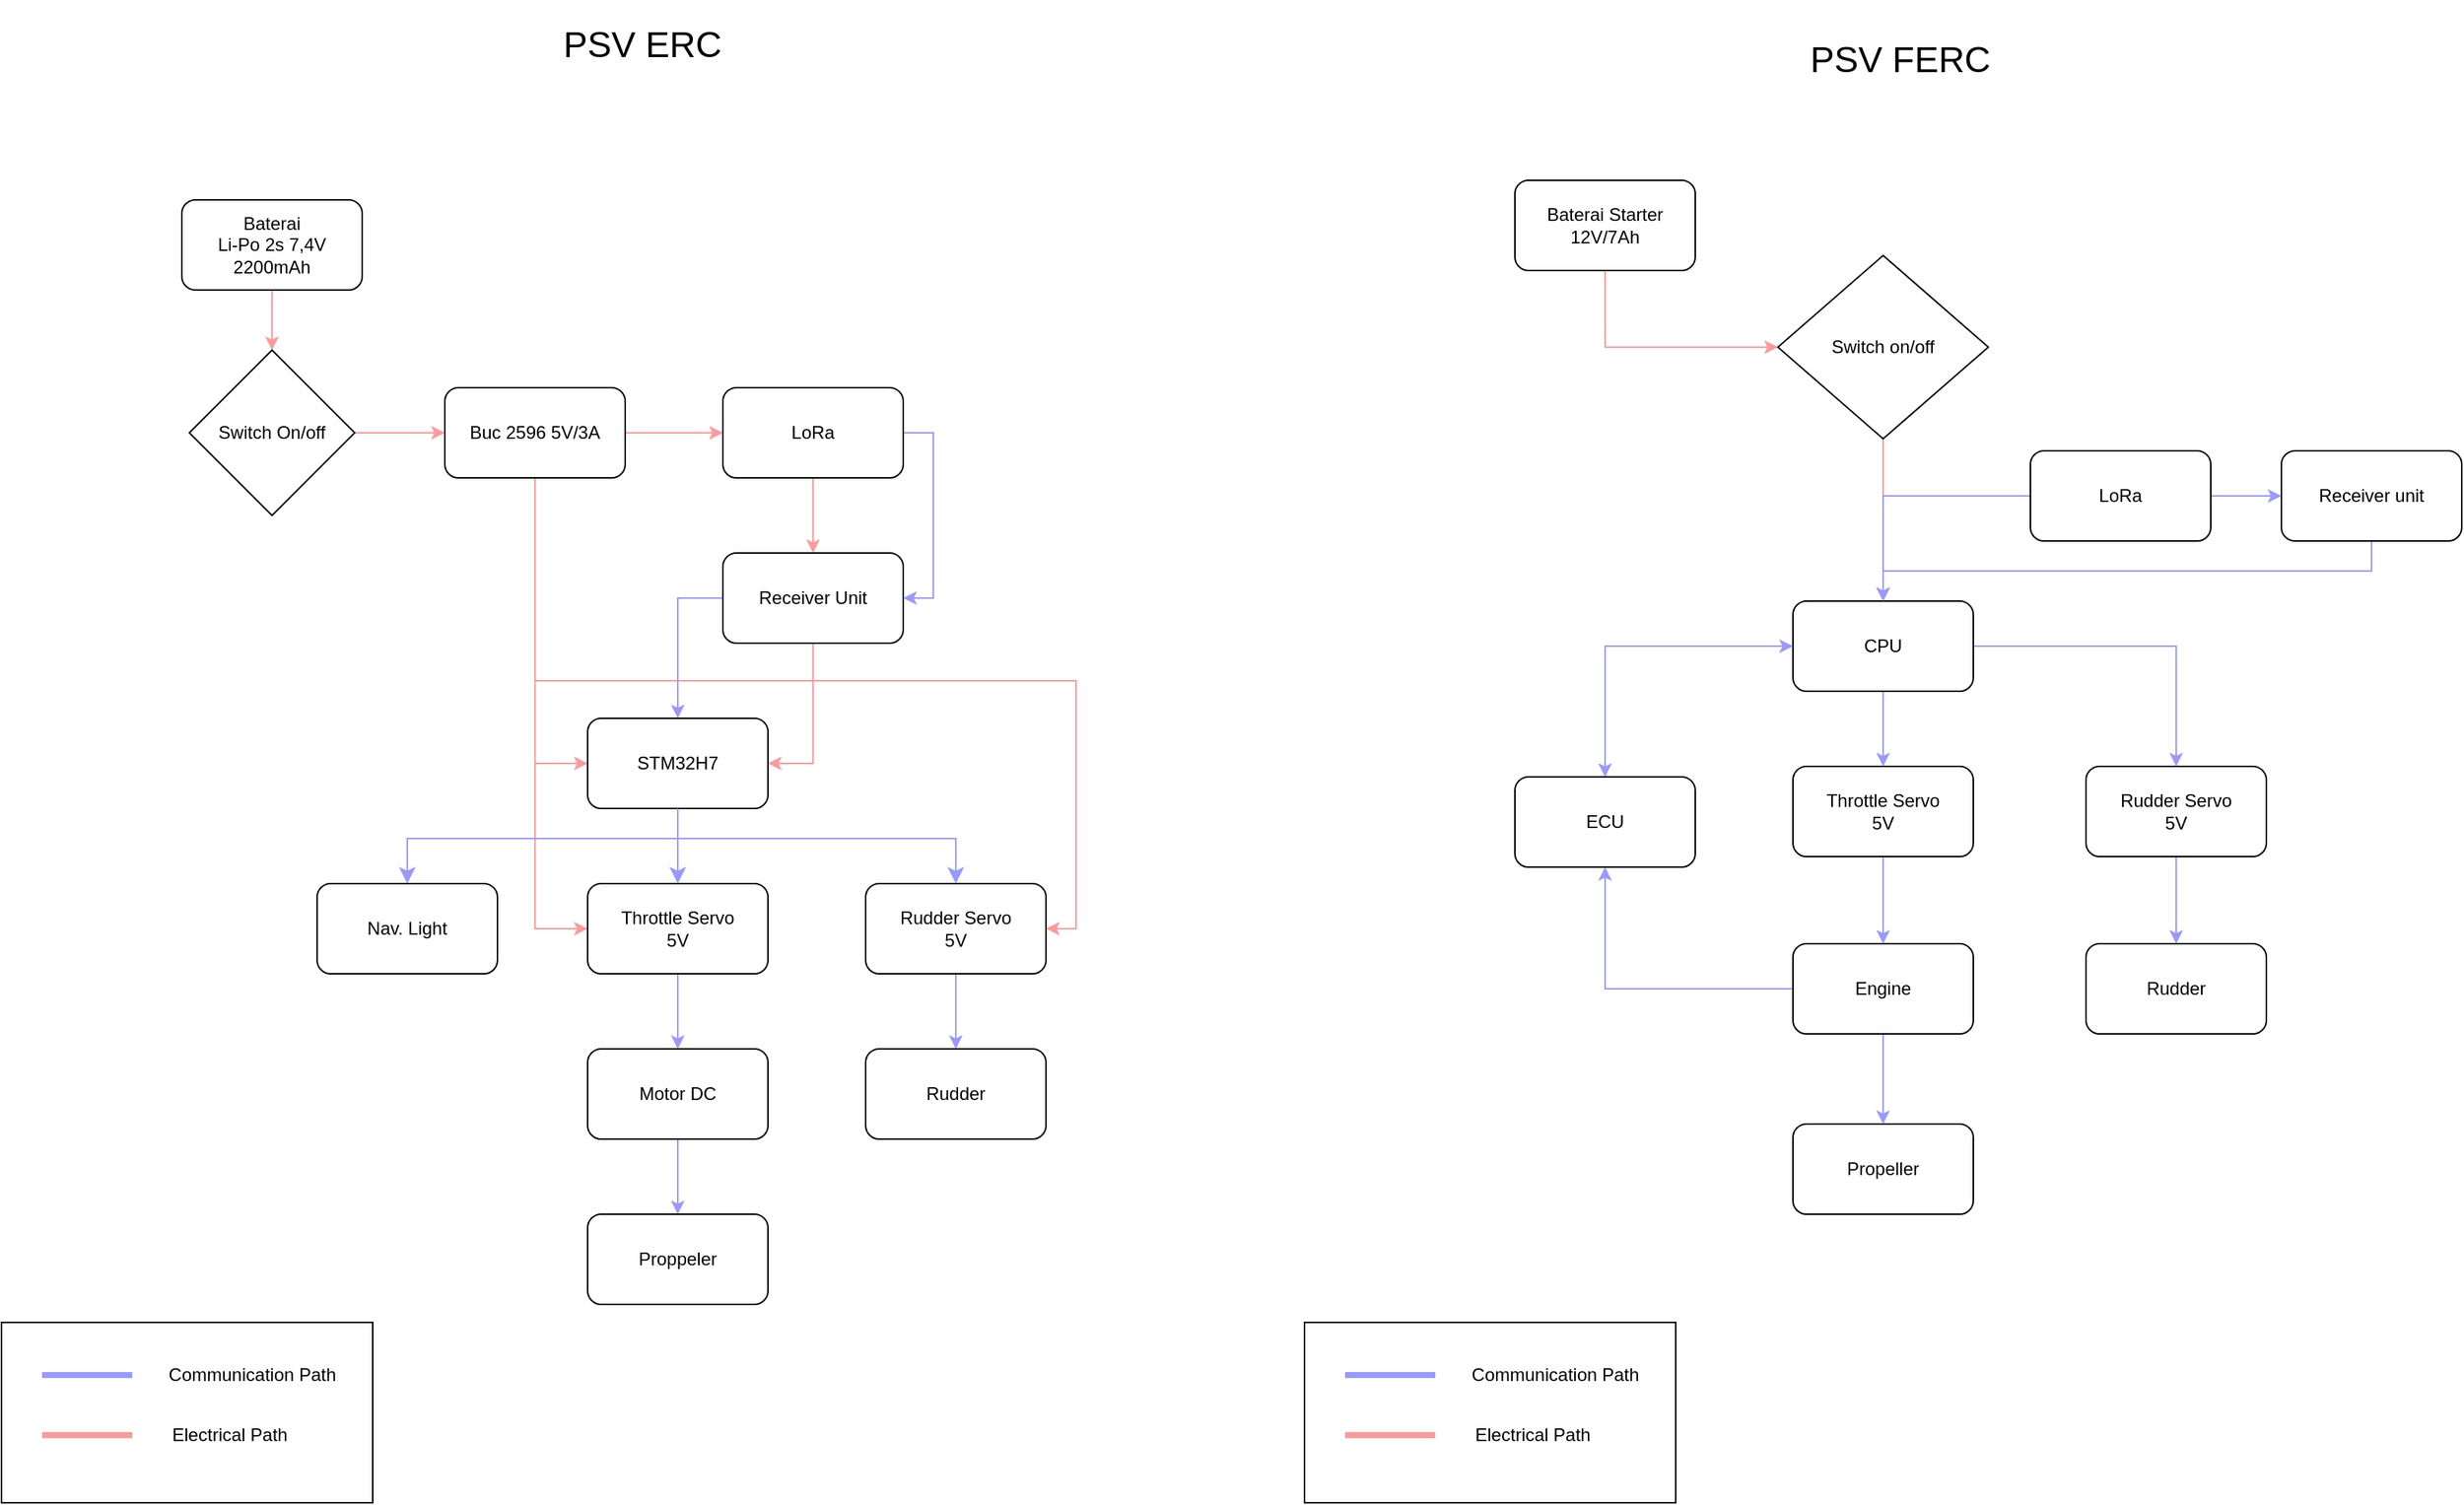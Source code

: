 <mxfile version="24.8.8" pages="2">
  <diagram name="PSV ERC" id="blV32Fq3SOgORE8JqQZq">
    <mxGraphModel dx="2162" dy="984" grid="1" gridSize="10" guides="1" tooltips="1" connect="1" arrows="1" fold="1" page="1" pageScale="1" pageWidth="850" pageHeight="1100" math="0" shadow="0">
      <root>
        <mxCell id="0" />
        <mxCell id="1" parent="0" />
        <mxCell id="nm2xM3JPN4ARAj8soLIi-21" style="edgeStyle=orthogonalEdgeStyle;rounded=0;orthogonalLoop=1;jettySize=auto;html=1;exitX=0.5;exitY=1;exitDx=0;exitDy=0;entryX=0.5;entryY=0;entryDx=0;entryDy=0;strokeColor=#FF9999;" edge="1" parent="1" source="nm2xM3JPN4ARAj8soLIi-3" target="nm2xM3JPN4ARAj8soLIi-5">
          <mxGeometry relative="1" as="geometry">
            <mxPoint x="203.143" y="288.0" as="targetPoint" />
          </mxGeometry>
        </mxCell>
        <mxCell id="nm2xM3JPN4ARAj8soLIi-3" value="Baterai&lt;div&gt;Li-Po 2s 7,4V&lt;/div&gt;&lt;div&gt;2200mAh&lt;/div&gt;" style="rounded=1;whiteSpace=wrap;html=1;" vertex="1" parent="1">
          <mxGeometry x="143" y="193" width="120" height="60" as="geometry" />
        </mxCell>
        <mxCell id="nm2xM3JPN4ARAj8soLIi-22" style="edgeStyle=orthogonalEdgeStyle;rounded=0;orthogonalLoop=1;jettySize=auto;html=1;exitX=1;exitY=0.5;exitDx=0;exitDy=0;entryX=0;entryY=0.5;entryDx=0;entryDy=0;strokeColor=#FF9999;" edge="1" parent="1" source="nm2xM3JPN4ARAj8soLIi-5" target="nm2xM3JPN4ARAj8soLIi-6">
          <mxGeometry relative="1" as="geometry" />
        </mxCell>
        <mxCell id="nm2xM3JPN4ARAj8soLIi-5" value="Switch On/off" style="rhombus;whiteSpace=wrap;html=1;" vertex="1" parent="1">
          <mxGeometry x="148" y="293" width="110" height="110" as="geometry" />
        </mxCell>
        <mxCell id="nm2xM3JPN4ARAj8soLIi-23" style="edgeStyle=orthogonalEdgeStyle;rounded=0;orthogonalLoop=1;jettySize=auto;html=1;exitX=1;exitY=0.5;exitDx=0;exitDy=0;entryX=0;entryY=0.5;entryDx=0;entryDy=0;strokeColor=#FF9999;" edge="1" parent="1" source="nm2xM3JPN4ARAj8soLIi-6" target="nm2xM3JPN4ARAj8soLIi-7">
          <mxGeometry relative="1" as="geometry" />
        </mxCell>
        <mxCell id="nm2xM3JPN4ARAj8soLIi-26" style="edgeStyle=orthogonalEdgeStyle;rounded=0;orthogonalLoop=1;jettySize=auto;html=1;exitX=0.5;exitY=1;exitDx=0;exitDy=0;entryX=0;entryY=0.5;entryDx=0;entryDy=0;strokeColor=#FF9999;" edge="1" parent="1" source="nm2xM3JPN4ARAj8soLIi-6" target="nm2xM3JPN4ARAj8soLIi-10">
          <mxGeometry relative="1" as="geometry" />
        </mxCell>
        <mxCell id="z8wZo4xGRSser8edHoYR-17" style="edgeStyle=orthogonalEdgeStyle;rounded=0;orthogonalLoop=1;jettySize=auto;html=1;exitX=0.5;exitY=1;exitDx=0;exitDy=0;entryX=0;entryY=0.5;entryDx=0;entryDy=0;strokeColor=#FF9999;" edge="1" parent="1" source="nm2xM3JPN4ARAj8soLIi-6" target="nm2xM3JPN4ARAj8soLIi-11">
          <mxGeometry relative="1" as="geometry" />
        </mxCell>
        <mxCell id="z8wZo4xGRSser8edHoYR-18" style="edgeStyle=orthogonalEdgeStyle;rounded=0;orthogonalLoop=1;jettySize=auto;html=1;exitX=0.5;exitY=1;exitDx=0;exitDy=0;entryX=1;entryY=0.5;entryDx=0;entryDy=0;strokeColor=#FF9999;" edge="1" parent="1" source="nm2xM3JPN4ARAj8soLIi-6" target="nm2xM3JPN4ARAj8soLIi-12">
          <mxGeometry relative="1" as="geometry" />
        </mxCell>
        <mxCell id="nm2xM3JPN4ARAj8soLIi-6" value="Buc 2596 5V/3A" style="rounded=1;whiteSpace=wrap;html=1;" vertex="1" parent="1">
          <mxGeometry x="318" y="318" width="120" height="60" as="geometry" />
        </mxCell>
        <mxCell id="nm2xM3JPN4ARAj8soLIi-24" style="edgeStyle=orthogonalEdgeStyle;rounded=0;orthogonalLoop=1;jettySize=auto;html=1;exitX=0.5;exitY=1;exitDx=0;exitDy=0;entryX=0.5;entryY=0;entryDx=0;entryDy=0;strokeColor=#FF9999;" edge="1" parent="1" source="nm2xM3JPN4ARAj8soLIi-7" target="nm2xM3JPN4ARAj8soLIi-8">
          <mxGeometry relative="1" as="geometry" />
        </mxCell>
        <mxCell id="z8wZo4xGRSser8edHoYR-7" style="edgeStyle=orthogonalEdgeStyle;rounded=0;orthogonalLoop=1;jettySize=auto;html=1;exitX=1;exitY=0.5;exitDx=0;exitDy=0;entryX=1;entryY=0.5;entryDx=0;entryDy=0;strokeColor=#9999FF;" edge="1" parent="1" source="nm2xM3JPN4ARAj8soLIi-7" target="nm2xM3JPN4ARAj8soLIi-8">
          <mxGeometry relative="1" as="geometry" />
        </mxCell>
        <mxCell id="nm2xM3JPN4ARAj8soLIi-7" value="LoRa" style="rounded=1;whiteSpace=wrap;html=1;" vertex="1" parent="1">
          <mxGeometry x="503" y="318" width="120" height="60" as="geometry" />
        </mxCell>
        <mxCell id="nm2xM3JPN4ARAj8soLIi-25" style="edgeStyle=orthogonalEdgeStyle;rounded=0;orthogonalLoop=1;jettySize=auto;html=1;exitX=0.5;exitY=1;exitDx=0;exitDy=0;entryX=1;entryY=0.5;entryDx=0;entryDy=0;strokeColor=#FF9999;" edge="1" parent="1" source="nm2xM3JPN4ARAj8soLIi-8" target="nm2xM3JPN4ARAj8soLIi-10">
          <mxGeometry relative="1" as="geometry" />
        </mxCell>
        <mxCell id="z8wZo4xGRSser8edHoYR-8" style="edgeStyle=orthogonalEdgeStyle;rounded=0;orthogonalLoop=1;jettySize=auto;html=1;exitX=0;exitY=0.5;exitDx=0;exitDy=0;strokeColor=#9999FF;" edge="1" parent="1" source="nm2xM3JPN4ARAj8soLIi-8" target="nm2xM3JPN4ARAj8soLIi-10">
          <mxGeometry relative="1" as="geometry" />
        </mxCell>
        <mxCell id="nm2xM3JPN4ARAj8soLIi-8" value="Receiver Unit" style="rounded=1;whiteSpace=wrap;html=1;" vertex="1" parent="1">
          <mxGeometry x="503" y="428" width="120" height="60" as="geometry" />
        </mxCell>
        <mxCell id="nm2xM3JPN4ARAj8soLIi-10" value="STM32H7" style="rounded=1;whiteSpace=wrap;html=1;" vertex="1" parent="1">
          <mxGeometry x="413" y="538" width="120" height="60" as="geometry" />
        </mxCell>
        <mxCell id="nm2xM3JPN4ARAj8soLIi-29" style="edgeStyle=orthogonalEdgeStyle;rounded=0;orthogonalLoop=1;jettySize=auto;html=1;exitX=0.5;exitY=1;exitDx=0;exitDy=0;entryX=0.5;entryY=0;entryDx=0;entryDy=0;strokeColor=#9999FF;" edge="1" parent="1" source="nm2xM3JPN4ARAj8soLIi-11" target="nm2xM3JPN4ARAj8soLIi-13">
          <mxGeometry relative="1" as="geometry" />
        </mxCell>
        <mxCell id="nm2xM3JPN4ARAj8soLIi-11" value="Throttle Servo&lt;div&gt;5V&lt;/div&gt;" style="rounded=1;whiteSpace=wrap;html=1;" vertex="1" parent="1">
          <mxGeometry x="413" y="648" width="120" height="60" as="geometry" />
        </mxCell>
        <mxCell id="nm2xM3JPN4ARAj8soLIi-30" style="edgeStyle=orthogonalEdgeStyle;rounded=0;orthogonalLoop=1;jettySize=auto;html=1;exitX=0.5;exitY=1;exitDx=0;exitDy=0;entryX=0.5;entryY=0;entryDx=0;entryDy=0;strokeColor=#9999FF;" edge="1" parent="1" source="nm2xM3JPN4ARAj8soLIi-12" target="nm2xM3JPN4ARAj8soLIi-15">
          <mxGeometry relative="1" as="geometry" />
        </mxCell>
        <mxCell id="nm2xM3JPN4ARAj8soLIi-12" value="Rudder Servo&lt;div&gt;5V&lt;/div&gt;" style="rounded=1;whiteSpace=wrap;html=1;" vertex="1" parent="1">
          <mxGeometry x="598" y="648" width="120" height="60" as="geometry" />
        </mxCell>
        <mxCell id="nm2xM3JPN4ARAj8soLIi-31" style="edgeStyle=orthogonalEdgeStyle;rounded=0;orthogonalLoop=1;jettySize=auto;html=1;exitX=0.5;exitY=1;exitDx=0;exitDy=0;entryX=0.5;entryY=0;entryDx=0;entryDy=0;strokeColor=#9999FF;" edge="1" parent="1" source="nm2xM3JPN4ARAj8soLIi-13" target="nm2xM3JPN4ARAj8soLIi-16">
          <mxGeometry relative="1" as="geometry" />
        </mxCell>
        <mxCell id="nm2xM3JPN4ARAj8soLIi-13" value="Motor DC" style="rounded=1;whiteSpace=wrap;html=1;" vertex="1" parent="1">
          <mxGeometry x="413" y="758" width="120" height="60" as="geometry" />
        </mxCell>
        <mxCell id="nm2xM3JPN4ARAj8soLIi-15" value="Rudder" style="rounded=1;whiteSpace=wrap;html=1;" vertex="1" parent="1">
          <mxGeometry x="598" y="758" width="120" height="60" as="geometry" />
        </mxCell>
        <mxCell id="nm2xM3JPN4ARAj8soLIi-16" value="Proppeler" style="rounded=1;whiteSpace=wrap;html=1;" vertex="1" parent="1">
          <mxGeometry x="413" y="868" width="120" height="60" as="geometry" />
        </mxCell>
        <mxCell id="nm2xM3JPN4ARAj8soLIi-28" value="" style="edgeStyle=elbowEdgeStyle;elbow=vertical;endArrow=classic;html=1;curved=0;rounded=0;endSize=8;startSize=8;exitX=0.5;exitY=1;exitDx=0;exitDy=0;entryX=0.5;entryY=0;entryDx=0;entryDy=0;strokeColor=#9999FF;" edge="1" parent="1" source="nm2xM3JPN4ARAj8soLIi-10" target="nm2xM3JPN4ARAj8soLIi-11">
          <mxGeometry width="50" height="50" relative="1" as="geometry">
            <mxPoint x="263" y="598" as="sourcePoint" />
            <mxPoint x="313" y="548" as="targetPoint" />
          </mxGeometry>
        </mxCell>
        <mxCell id="nm2xM3JPN4ARAj8soLIi-32" value="Nav. Light" style="rounded=1;whiteSpace=wrap;html=1;" vertex="1" parent="1">
          <mxGeometry x="233" y="648" width="120" height="60" as="geometry" />
        </mxCell>
        <mxCell id="nm2xM3JPN4ARAj8soLIi-34" value="" style="edgeStyle=segmentEdgeStyle;endArrow=classic;html=1;curved=0;rounded=0;endSize=8;startSize=8;entryX=0.5;entryY=0;entryDx=0;entryDy=0;strokeColor=#9999FF;" edge="1" parent="1" target="nm2xM3JPN4ARAj8soLIi-12">
          <mxGeometry width="50" height="50" relative="1" as="geometry">
            <mxPoint x="473" y="618" as="sourcePoint" />
            <mxPoint x="597.97" y="578" as="targetPoint" />
          </mxGeometry>
        </mxCell>
        <mxCell id="nm2xM3JPN4ARAj8soLIi-35" value="" style="edgeStyle=segmentEdgeStyle;endArrow=classic;html=1;curved=0;rounded=0;endSize=8;startSize=8;entryX=0.5;entryY=0;entryDx=0;entryDy=0;strokeColor=#9999FF;" edge="1" parent="1" target="nm2xM3JPN4ARAj8soLIi-32">
          <mxGeometry width="50" height="50" relative="1" as="geometry">
            <mxPoint x="473" y="618" as="sourcePoint" />
            <mxPoint x="473" y="688" as="targetPoint" />
          </mxGeometry>
        </mxCell>
        <mxCell id="z8wZo4xGRSser8edHoYR-3" value="&lt;font style=&quot;font-size: 24px;&quot;&gt;PSV FERC&lt;/font&gt;" style="text;strokeColor=none;align=center;fillColor=none;html=1;verticalAlign=middle;whiteSpace=wrap;rounded=0;" vertex="1" parent="1">
          <mxGeometry x="1080" y="70" width="413" height="60" as="geometry" />
        </mxCell>
        <mxCell id="z8wZo4xGRSser8edHoYR-35" style="edgeStyle=orthogonalEdgeStyle;rounded=0;orthogonalLoop=1;jettySize=auto;html=1;exitX=0.5;exitY=1;exitDx=0;exitDy=0;entryX=0;entryY=0.5;entryDx=0;entryDy=0;strokeColor=#FF9999;" edge="1" parent="1" source="z8wZo4xGRSser8edHoYR-4" target="z8wZo4xGRSser8edHoYR-20">
          <mxGeometry relative="1" as="geometry" />
        </mxCell>
        <mxCell id="z8wZo4xGRSser8edHoYR-4" value="Baterai Starter 12V/7Ah" style="rounded=1;whiteSpace=wrap;html=1;" vertex="1" parent="1">
          <mxGeometry x="1030" y="180" width="120" height="60" as="geometry" />
        </mxCell>
        <mxCell id="z8wZo4xGRSser8edHoYR-5" value="&lt;font style=&quot;font-size: 24px;&quot;&gt;PSV ERC&lt;/font&gt;" style="text;strokeColor=none;align=center;fillColor=none;html=1;verticalAlign=middle;whiteSpace=wrap;rounded=0;" vertex="1" parent="1">
          <mxGeometry x="243" y="60" width="413" height="60" as="geometry" />
        </mxCell>
        <mxCell id="z8wZo4xGRSser8edHoYR-40" style="edgeStyle=orthogonalEdgeStyle;rounded=0;orthogonalLoop=1;jettySize=auto;html=1;exitX=0.5;exitY=1;exitDx=0;exitDy=0;entryX=0.5;entryY=0;entryDx=0;entryDy=0;strokeColor=#FF9999;" edge="1" parent="1" source="z8wZo4xGRSser8edHoYR-20" target="z8wZo4xGRSser8edHoYR-22">
          <mxGeometry relative="1" as="geometry" />
        </mxCell>
        <mxCell id="z8wZo4xGRSser8edHoYR-20" value="Switch on/off" style="rhombus;whiteSpace=wrap;html=1;" vertex="1" parent="1">
          <mxGeometry x="1205" y="230" width="140" height="122" as="geometry" />
        </mxCell>
        <mxCell id="z8wZo4xGRSser8edHoYR-41" style="edgeStyle=orthogonalEdgeStyle;rounded=0;orthogonalLoop=1;jettySize=auto;html=1;exitX=0;exitY=0.5;exitDx=0;exitDy=0;entryX=0.5;entryY=0;entryDx=0;entryDy=0;strokeColor=#9999FF;" edge="1" parent="1" source="z8wZo4xGRSser8edHoYR-22" target="z8wZo4xGRSser8edHoYR-26">
          <mxGeometry relative="1" as="geometry" />
        </mxCell>
        <mxCell id="z8wZo4xGRSser8edHoYR-42" style="edgeStyle=orthogonalEdgeStyle;rounded=0;orthogonalLoop=1;jettySize=auto;html=1;exitX=0.5;exitY=1;exitDx=0;exitDy=0;entryX=0.5;entryY=0;entryDx=0;entryDy=0;strokeColor=#9999FF;" edge="1" parent="1" source="z8wZo4xGRSser8edHoYR-22" target="z8wZo4xGRSser8edHoYR-32">
          <mxGeometry relative="1" as="geometry" />
        </mxCell>
        <mxCell id="z8wZo4xGRSser8edHoYR-45" style="edgeStyle=orthogonalEdgeStyle;rounded=0;orthogonalLoop=1;jettySize=auto;html=1;exitX=1;exitY=0.5;exitDx=0;exitDy=0;entryX=0.5;entryY=0;entryDx=0;entryDy=0;strokeColor=#9999FF;" edge="1" parent="1" source="z8wZo4xGRSser8edHoYR-22" target="z8wZo4xGRSser8edHoYR-33">
          <mxGeometry relative="1" as="geometry" />
        </mxCell>
        <mxCell id="z8wZo4xGRSser8edHoYR-22" value="CPU" style="rounded=1;whiteSpace=wrap;html=1;" vertex="1" parent="1">
          <mxGeometry x="1215" y="460" width="120" height="60" as="geometry" />
        </mxCell>
        <mxCell id="z8wZo4xGRSser8edHoYR-47" style="edgeStyle=orthogonalEdgeStyle;rounded=0;orthogonalLoop=1;jettySize=auto;html=1;exitX=1;exitY=0.5;exitDx=0;exitDy=0;entryX=0;entryY=0.5;entryDx=0;entryDy=0;fillColor=#9999FF;strokeColor=#9999FF;" edge="1" parent="1" source="z8wZo4xGRSser8edHoYR-23" target="z8wZo4xGRSser8edHoYR-24">
          <mxGeometry relative="1" as="geometry" />
        </mxCell>
        <mxCell id="z8wZo4xGRSser8edHoYR-48" style="edgeStyle=orthogonalEdgeStyle;rounded=0;orthogonalLoop=1;jettySize=auto;html=1;exitX=0;exitY=0.5;exitDx=0;exitDy=0;entryX=0.5;entryY=0;entryDx=0;entryDy=0;strokeColor=#9999FF;" edge="1" parent="1" source="z8wZo4xGRSser8edHoYR-23" target="z8wZo4xGRSser8edHoYR-22">
          <mxGeometry relative="1" as="geometry" />
        </mxCell>
        <mxCell id="z8wZo4xGRSser8edHoYR-23" value="LoRa" style="rounded=1;whiteSpace=wrap;html=1;" vertex="1" parent="1">
          <mxGeometry x="1373" y="360" width="120" height="60" as="geometry" />
        </mxCell>
        <mxCell id="z8wZo4xGRSser8edHoYR-49" style="edgeStyle=orthogonalEdgeStyle;rounded=0;orthogonalLoop=1;jettySize=auto;html=1;exitX=0.5;exitY=1;exitDx=0;exitDy=0;strokeColor=#9999FF;" edge="1" parent="1" source="z8wZo4xGRSser8edHoYR-24" target="z8wZo4xGRSser8edHoYR-22">
          <mxGeometry relative="1" as="geometry" />
        </mxCell>
        <mxCell id="z8wZo4xGRSser8edHoYR-24" value="Receiver unit" style="rounded=1;whiteSpace=wrap;html=1;" vertex="1" parent="1">
          <mxGeometry x="1540" y="360" width="120" height="60" as="geometry" />
        </mxCell>
        <mxCell id="z8wZo4xGRSser8edHoYR-44" style="edgeStyle=orthogonalEdgeStyle;rounded=0;orthogonalLoop=1;jettySize=auto;html=1;exitX=0.5;exitY=1;exitDx=0;exitDy=0;entryX=0.5;entryY=0;entryDx=0;entryDy=0;strokeColor=#9999FF;" edge="1" parent="1" source="z8wZo4xGRSser8edHoYR-25" target="z8wZo4xGRSser8edHoYR-27">
          <mxGeometry relative="1" as="geometry" />
        </mxCell>
        <mxCell id="z8wZo4xGRSser8edHoYR-51" style="edgeStyle=orthogonalEdgeStyle;rounded=0;orthogonalLoop=1;jettySize=auto;html=1;exitX=0.5;exitY=0;exitDx=0;exitDy=0;" edge="1" parent="1" source="z8wZo4xGRSser8edHoYR-25">
          <mxGeometry relative="1" as="geometry">
            <mxPoint x="1275" y="688" as="targetPoint" />
          </mxGeometry>
        </mxCell>
        <mxCell id="CWssmfc2vP9khJzqHmjP-1" style="edgeStyle=orthogonalEdgeStyle;rounded=0;orthogonalLoop=1;jettySize=auto;html=1;exitX=0;exitY=0.5;exitDx=0;exitDy=0;entryX=0.5;entryY=1;entryDx=0;entryDy=0;strokeColor=#9999FF;" edge="1" parent="1" source="z8wZo4xGRSser8edHoYR-25" target="z8wZo4xGRSser8edHoYR-26">
          <mxGeometry relative="1" as="geometry" />
        </mxCell>
        <mxCell id="z8wZo4xGRSser8edHoYR-25" value="Engine" style="rounded=1;whiteSpace=wrap;html=1;" vertex="1" parent="1">
          <mxGeometry x="1215" y="688" width="120" height="60" as="geometry" />
        </mxCell>
        <mxCell id="z8wZo4xGRSser8edHoYR-50" style="edgeStyle=orthogonalEdgeStyle;rounded=0;orthogonalLoop=1;jettySize=auto;html=1;exitX=0.5;exitY=0;exitDx=0;exitDy=0;entryX=0;entryY=0.5;entryDx=0;entryDy=0;strokeColor=#9999FF;" edge="1" parent="1" source="z8wZo4xGRSser8edHoYR-26" target="z8wZo4xGRSser8edHoYR-22">
          <mxGeometry relative="1" as="geometry">
            <mxPoint x="1220" y="540" as="targetPoint" />
          </mxGeometry>
        </mxCell>
        <mxCell id="z8wZo4xGRSser8edHoYR-26" value="ECU" style="rounded=1;whiteSpace=wrap;html=1;" vertex="1" parent="1">
          <mxGeometry x="1030" y="577" width="120" height="60" as="geometry" />
        </mxCell>
        <mxCell id="z8wZo4xGRSser8edHoYR-27" value="Propeller" style="rounded=1;whiteSpace=wrap;html=1;" vertex="1" parent="1">
          <mxGeometry x="1215" y="808" width="120" height="60" as="geometry" />
        </mxCell>
        <mxCell id="z8wZo4xGRSser8edHoYR-28" style="edgeStyle=orthogonalEdgeStyle;rounded=0;orthogonalLoop=1;jettySize=auto;html=1;exitX=0.5;exitY=1;exitDx=0;exitDy=0;" edge="1" parent="1">
          <mxGeometry relative="1" as="geometry">
            <mxPoint x="1460" y="470" as="sourcePoint" />
            <mxPoint x="1460" y="470" as="targetPoint" />
          </mxGeometry>
        </mxCell>
        <mxCell id="z8wZo4xGRSser8edHoYR-30" value="Rudder" style="rounded=1;whiteSpace=wrap;html=1;" vertex="1" parent="1">
          <mxGeometry x="1410" y="688" width="120" height="60" as="geometry" />
        </mxCell>
        <mxCell id="z8wZo4xGRSser8edHoYR-52" style="edgeStyle=orthogonalEdgeStyle;rounded=0;orthogonalLoop=1;jettySize=auto;html=1;exitX=0.5;exitY=1;exitDx=0;exitDy=0;entryX=0.5;entryY=0;entryDx=0;entryDy=0;strokeColor=#9999FF;" edge="1" parent="1" source="z8wZo4xGRSser8edHoYR-32" target="z8wZo4xGRSser8edHoYR-25">
          <mxGeometry relative="1" as="geometry" />
        </mxCell>
        <mxCell id="z8wZo4xGRSser8edHoYR-32" value="Throttle Servo&lt;div&gt;5V&lt;/div&gt;" style="rounded=1;whiteSpace=wrap;html=1;" vertex="1" parent="1">
          <mxGeometry x="1215" y="570" width="120" height="60" as="geometry" />
        </mxCell>
        <mxCell id="z8wZo4xGRSser8edHoYR-46" style="edgeStyle=orthogonalEdgeStyle;rounded=0;orthogonalLoop=1;jettySize=auto;html=1;exitX=0.5;exitY=1;exitDx=0;exitDy=0;entryX=0.5;entryY=0;entryDx=0;entryDy=0;strokeColor=#9999FF;" edge="1" parent="1" source="z8wZo4xGRSser8edHoYR-33" target="z8wZo4xGRSser8edHoYR-30">
          <mxGeometry relative="1" as="geometry" />
        </mxCell>
        <mxCell id="z8wZo4xGRSser8edHoYR-33" value="Rudder Servo&lt;div&gt;5V&lt;/div&gt;" style="rounded=1;whiteSpace=wrap;html=1;" vertex="1" parent="1">
          <mxGeometry x="1410" y="570" width="120" height="60" as="geometry" />
        </mxCell>
        <mxCell id="z8wZo4xGRSser8edHoYR-54" value="" style="rounded=0;whiteSpace=wrap;html=1;" vertex="1" parent="1">
          <mxGeometry x="23" y="940" width="247" height="120" as="geometry" />
        </mxCell>
        <mxCell id="z8wZo4xGRSser8edHoYR-56" value="" style="line;strokeWidth=4;html=1;perimeter=backbonePerimeter;points=[];outlineConnect=0;strokeColor=#9999FF;" vertex="1" parent="1">
          <mxGeometry x="50" y="970" width="60" height="10" as="geometry" />
        </mxCell>
        <mxCell id="z8wZo4xGRSser8edHoYR-57" value="" style="line;strokeWidth=4;html=1;perimeter=backbonePerimeter;points=[];outlineConnect=0;strokeColor=#FF9999;" vertex="1" parent="1">
          <mxGeometry x="50" y="1010" width="60" height="10" as="geometry" />
        </mxCell>
        <mxCell id="z8wZo4xGRSser8edHoYR-58" value="Electrical Path" style="text;strokeColor=none;align=center;fillColor=none;html=1;verticalAlign=middle;whiteSpace=wrap;rounded=0;" vertex="1" parent="1">
          <mxGeometry x="130" y="1000" width="90" height="30" as="geometry" />
        </mxCell>
        <mxCell id="z8wZo4xGRSser8edHoYR-59" value="Communication Path" style="text;strokeColor=none;align=center;fillColor=none;html=1;verticalAlign=middle;whiteSpace=wrap;rounded=0;" vertex="1" parent="1">
          <mxGeometry x="130" y="960" width="120" height="30" as="geometry" />
        </mxCell>
        <mxCell id="z8wZo4xGRSser8edHoYR-60" value="" style="rounded=0;whiteSpace=wrap;html=1;" vertex="1" parent="1">
          <mxGeometry x="890" y="940" width="247" height="120" as="geometry" />
        </mxCell>
        <mxCell id="z8wZo4xGRSser8edHoYR-61" value="" style="line;strokeWidth=4;html=1;perimeter=backbonePerimeter;points=[];outlineConnect=0;strokeColor=#9999FF;" vertex="1" parent="1">
          <mxGeometry x="917" y="970" width="60" height="10" as="geometry" />
        </mxCell>
        <mxCell id="z8wZo4xGRSser8edHoYR-62" value="" style="line;strokeWidth=4;html=1;perimeter=backbonePerimeter;points=[];outlineConnect=0;strokeColor=#FF9999;" vertex="1" parent="1">
          <mxGeometry x="917" y="1010" width="60" height="10" as="geometry" />
        </mxCell>
        <mxCell id="z8wZo4xGRSser8edHoYR-63" value="Electrical Path" style="text;strokeColor=none;align=center;fillColor=none;html=1;verticalAlign=middle;whiteSpace=wrap;rounded=0;" vertex="1" parent="1">
          <mxGeometry x="997" y="1000" width="90" height="30" as="geometry" />
        </mxCell>
        <mxCell id="z8wZo4xGRSser8edHoYR-64" value="Communication Path" style="text;strokeColor=none;align=center;fillColor=none;html=1;verticalAlign=middle;whiteSpace=wrap;rounded=0;" vertex="1" parent="1">
          <mxGeometry x="997" y="960" width="120" height="30" as="geometry" />
        </mxCell>
      </root>
    </mxGraphModel>
  </diagram>
  <diagram id="SfTSTTaWeSAxLgjSRjdR" name="Page-2">
    <mxGraphModel grid="1" page="1" gridSize="10" guides="1" tooltips="1" connect="1" arrows="1" fold="1" pageScale="1" pageWidth="850" pageHeight="1100" math="0" shadow="0">
      <root>
        <mxCell id="0" />
        <mxCell id="1" parent="0" />
      </root>
    </mxGraphModel>
  </diagram>
</mxfile>

